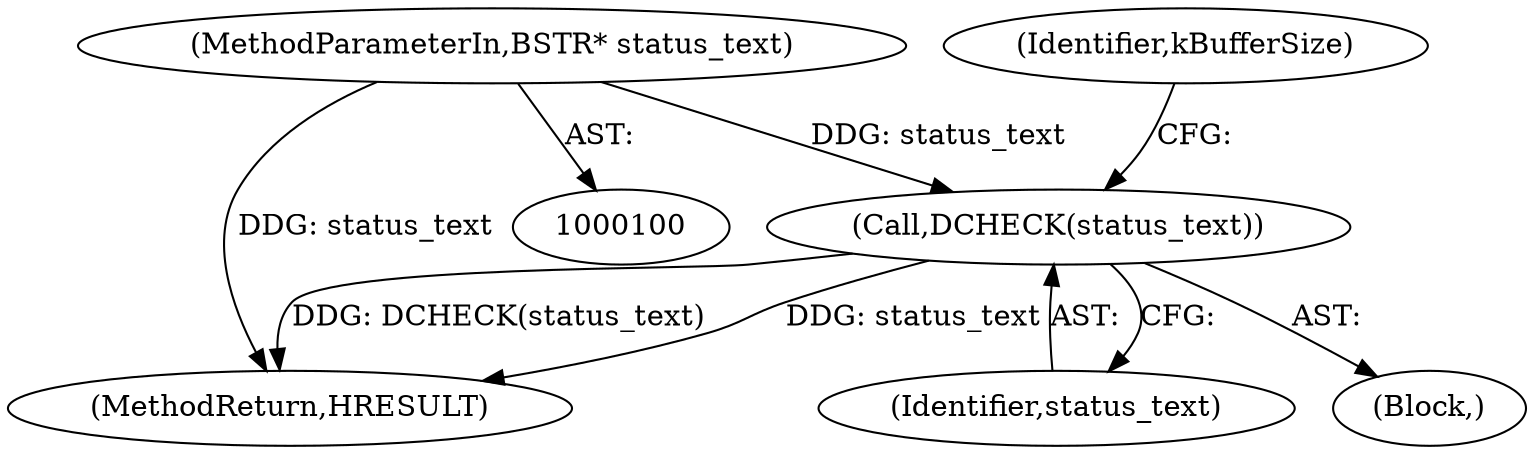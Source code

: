 digraph "0_Chrome_2440e872debd68ae7c2a8bf9ddb34df2cce378cd_1@pointer" {
"1000104" [label="(MethodParameterIn,BSTR* status_text)"];
"1000114" [label="(Call,DCHECK(status_text))"];
"1000115" [label="(Identifier,status_text)"];
"1000104" [label="(MethodParameterIn,BSTR* status_text)"];
"1000114" [label="(Call,DCHECK(status_text))"];
"1000189" [label="(MethodReturn,HRESULT)"];
"1000105" [label="(Block,)"];
"1000118" [label="(Identifier,kBufferSize)"];
"1000104" -> "1000100"  [label="AST: "];
"1000104" -> "1000189"  [label="DDG: status_text"];
"1000104" -> "1000114"  [label="DDG: status_text"];
"1000114" -> "1000105"  [label="AST: "];
"1000114" -> "1000115"  [label="CFG: "];
"1000115" -> "1000114"  [label="AST: "];
"1000118" -> "1000114"  [label="CFG: "];
"1000114" -> "1000189"  [label="DDG: DCHECK(status_text)"];
"1000114" -> "1000189"  [label="DDG: status_text"];
}
